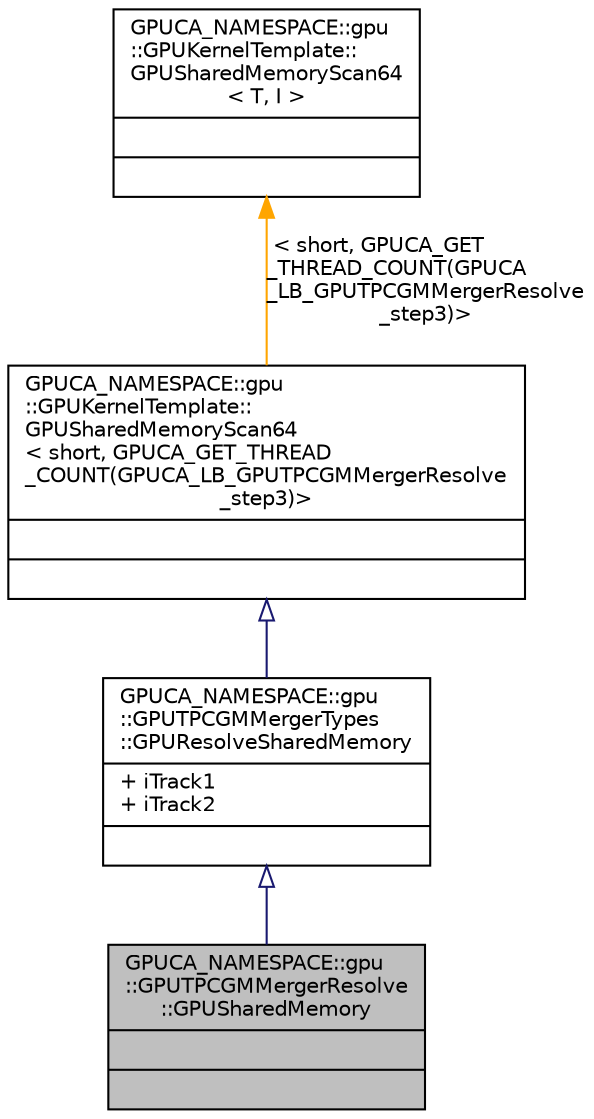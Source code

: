 digraph "GPUCA_NAMESPACE::gpu::GPUTPCGMMergerResolve::GPUSharedMemory"
{
 // INTERACTIVE_SVG=YES
  bgcolor="transparent";
  edge [fontname="Helvetica",fontsize="10",labelfontname="Helvetica",labelfontsize="10"];
  node [fontname="Helvetica",fontsize="10",shape=record];
  Node0 [label="{GPUCA_NAMESPACE::gpu\l::GPUTPCGMMergerResolve\l::GPUSharedMemory\n||}",height=0.2,width=0.4,color="black", fillcolor="grey75", style="filled", fontcolor="black"];
  Node1 -> Node0 [dir="back",color="midnightblue",fontsize="10",style="solid",arrowtail="onormal",fontname="Helvetica"];
  Node1 [label="{GPUCA_NAMESPACE::gpu\l::GPUTPCGMMergerTypes\l::GPUResolveSharedMemory\n|+ iTrack1\l+ iTrack2\l|}",height=0.2,width=0.4,color="black",URL="$d6/de6/structGPUCA__NAMESPACE_1_1gpu_1_1GPUTPCGMMergerTypes_1_1GPUResolveSharedMemory.html"];
  Node2 -> Node1 [dir="back",color="midnightblue",fontsize="10",style="solid",arrowtail="onormal",fontname="Helvetica"];
  Node2 [label="{GPUCA_NAMESPACE::gpu\l::GPUKernelTemplate::\lGPUSharedMemoryScan64\l\< short, GPUCA_GET_THREAD\l_COUNT(GPUCA_LB_GPUTPCGMMergerResolve\l_step3)\>\n||}",height=0.2,width=0.4,color="black",URL="$dd/deb/structGPUCA__NAMESPACE_1_1gpu_1_1GPUKernelTemplate_1_1GPUSharedMemoryScan64.html"];
  Node3 -> Node2 [dir="back",color="orange",fontsize="10",style="solid",label=" \< short, GPUCA_GET\l_THREAD_COUNT(GPUCA\l_LB_GPUTPCGMMergerResolve\l_step3)\>" ,fontname="Helvetica"];
  Node3 [label="{GPUCA_NAMESPACE::gpu\l::GPUKernelTemplate::\lGPUSharedMemoryScan64\l\< T, I \>\n||}",height=0.2,width=0.4,color="black",URL="$dd/deb/structGPUCA__NAMESPACE_1_1gpu_1_1GPUKernelTemplate_1_1GPUSharedMemoryScan64.html"];
}
